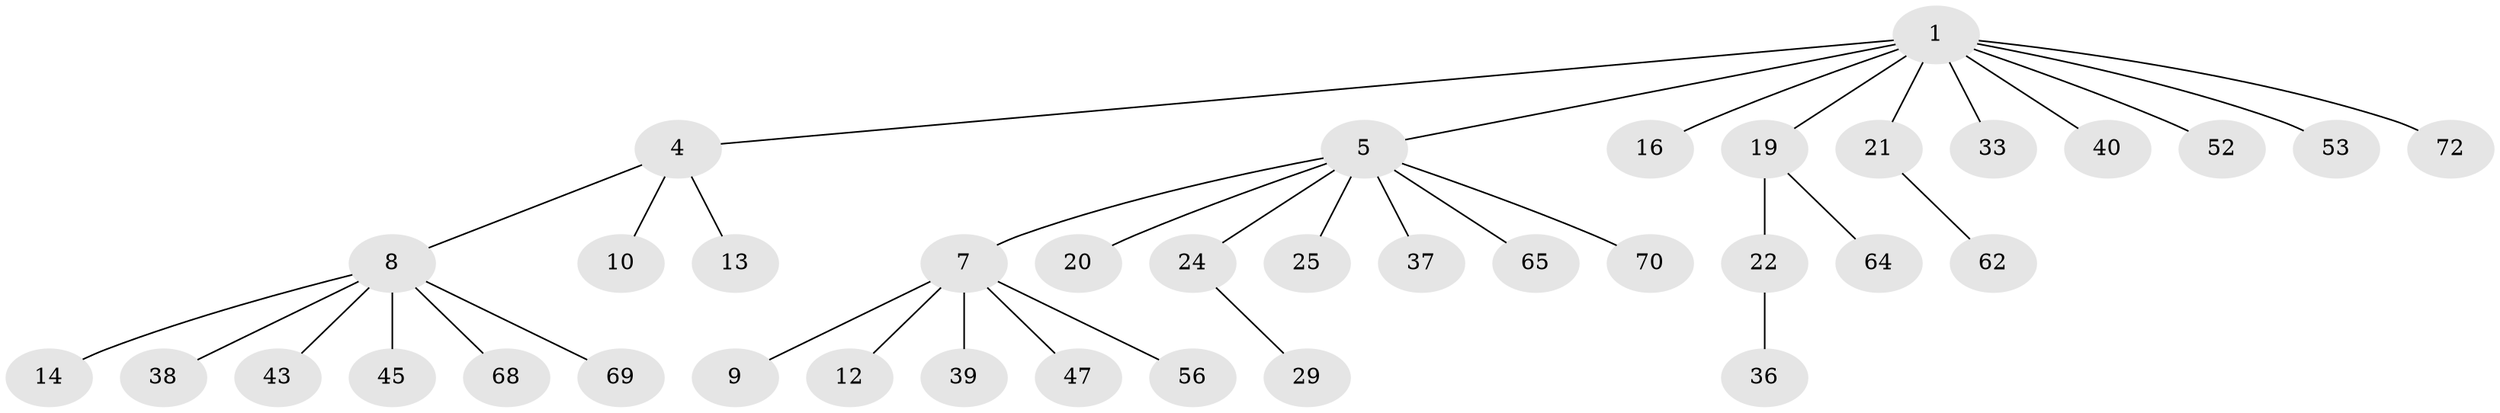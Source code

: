 // original degree distribution, {3: 0.10810810810810811, 6: 0.05405405405405406, 4: 0.0945945945945946, 1: 0.581081081081081, 2: 0.14864864864864866, 5: 0.013513513513513514}
// Generated by graph-tools (version 1.1) at 2025/15/03/09/25 04:15:42]
// undirected, 37 vertices, 36 edges
graph export_dot {
graph [start="1"]
  node [color=gray90,style=filled];
  1 [super="+2+3+55"];
  4 [super="+6+23"];
  5 [super="+48+17+60"];
  7 [super="+32"];
  8 [super="+11+15+46+58+34"];
  9;
  10;
  12;
  13;
  14 [super="+41"];
  16 [super="+51"];
  19 [super="+30"];
  20;
  21 [super="+35+59+28"];
  22;
  24 [super="+73+26"];
  25;
  29 [super="+71"];
  33;
  36;
  37;
  38 [super="+42"];
  39 [super="+66"];
  40;
  43;
  45;
  47 [super="+67+50"];
  52 [super="+54"];
  53;
  56;
  62;
  64;
  65;
  68;
  69;
  70;
  72;
  1 -- 16;
  1 -- 33;
  1 -- 4;
  1 -- 5;
  1 -- 53;
  1 -- 19;
  1 -- 52;
  1 -- 21;
  1 -- 40;
  1 -- 72;
  4 -- 8;
  4 -- 10;
  4 -- 13;
  5 -- 7;
  5 -- 37;
  5 -- 65;
  5 -- 20;
  5 -- 70;
  5 -- 24;
  5 -- 25;
  7 -- 9;
  7 -- 12;
  7 -- 56;
  7 -- 39;
  7 -- 47;
  8 -- 45;
  8 -- 14;
  8 -- 68;
  8 -- 69;
  8 -- 38;
  8 -- 43;
  19 -- 22;
  19 -- 64;
  21 -- 62;
  22 -- 36;
  24 -- 29;
}
